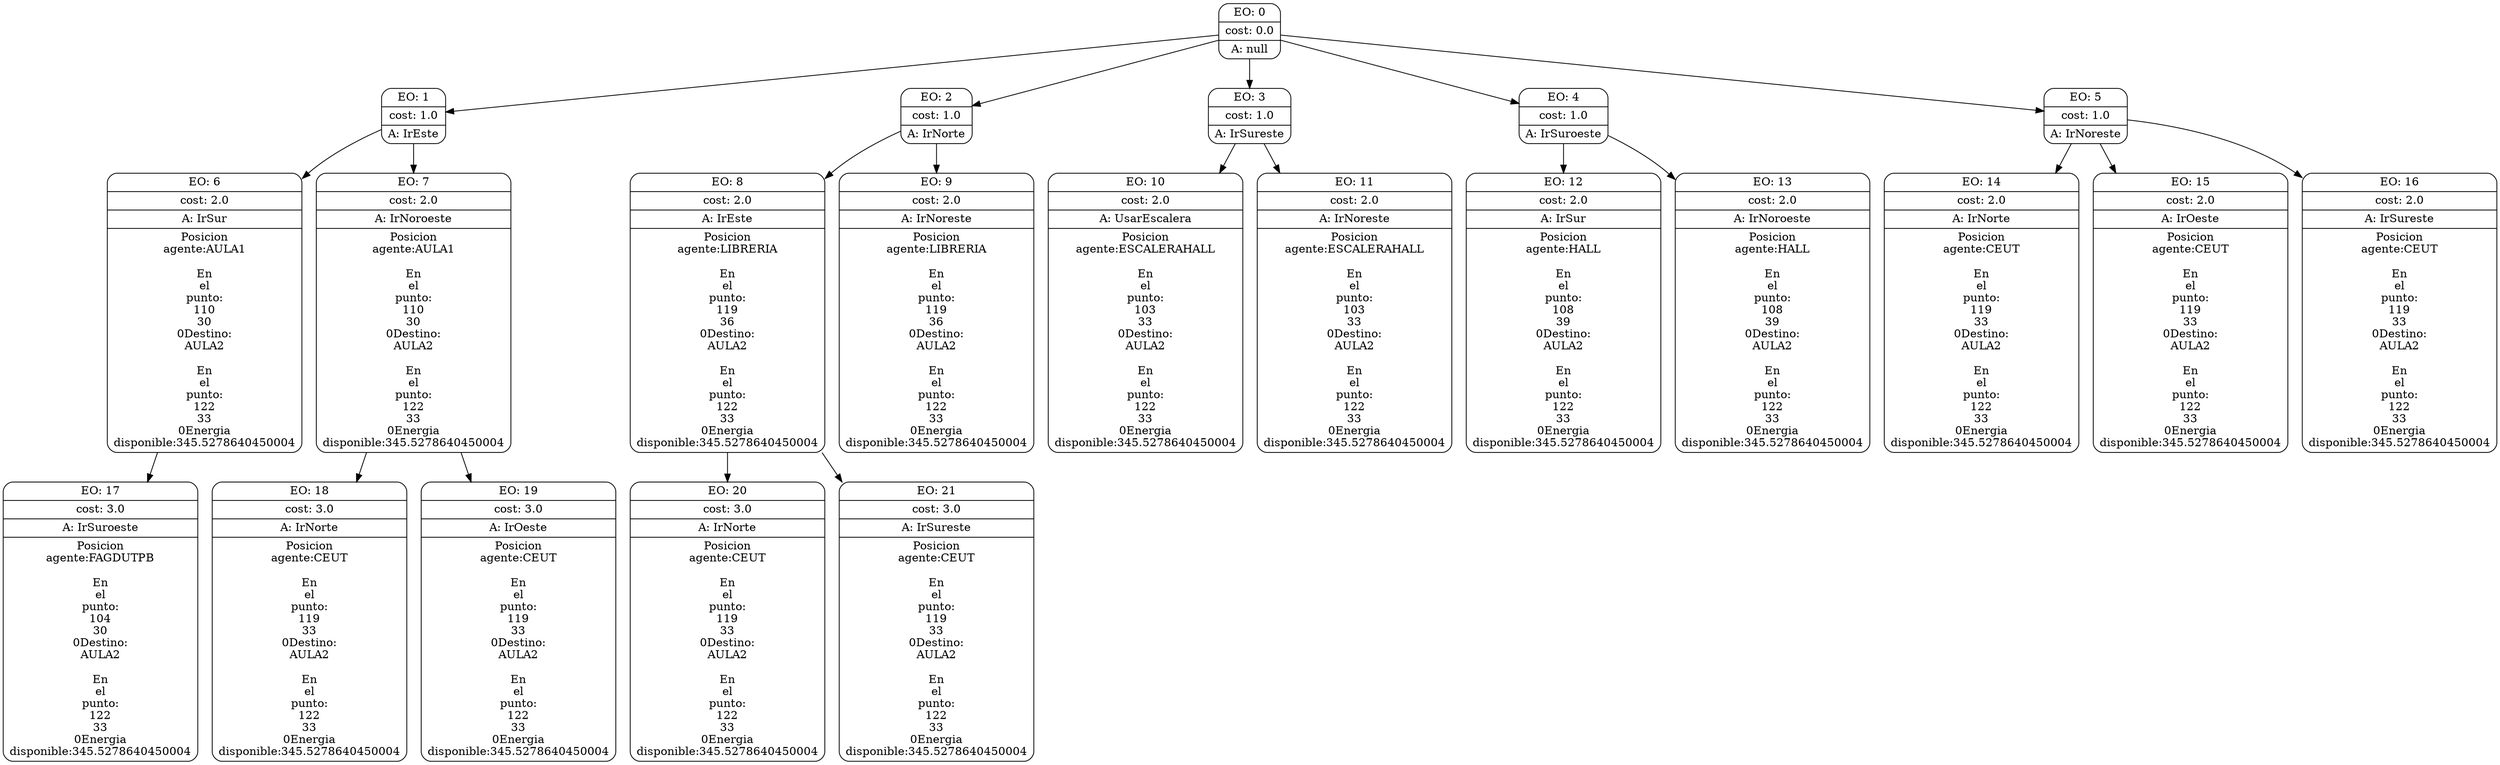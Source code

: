 digraph g {
node [shape = Mrecord];
nodo0[label="{EO: 0|cost: 0.0|A: null}"]
nodo1[label="{EO: 1|cost: 1.0|A: IrEste}"]
nodo6[label="{EO: 6|cost: 2.0|A: IrSur|Posicion\nagente:AULA1\n\nEn\nel\npunto:\n110\n30\n0
Destino:\nAULA2\n\nEn\nel\npunto:\n122\n33\n0
Energia\ndisponible:345.5278640450004
}"]
nodo17[label="{EO: 17|cost: 3.0|A: IrSuroeste|Posicion\nagente:FAGDUTPB\n\nEn\nel\npunto:\n104\n30\n0
Destino:\nAULA2\n\nEn\nel\npunto:\n122\n33\n0
Energia\ndisponible:345.5278640450004
}"]

nodo6 -> nodo17;

nodo1 -> nodo6;
nodo7[label="{EO: 7|cost: 2.0|A: IrNoroeste|Posicion\nagente:AULA1\n\nEn\nel\npunto:\n110\n30\n0
Destino:\nAULA2\n\nEn\nel\npunto:\n122\n33\n0
Energia\ndisponible:345.5278640450004
}"]
nodo18[label="{EO: 18|cost: 3.0|A: IrNorte|Posicion\nagente:CEUT\n\nEn\nel\npunto:\n119\n33\n0
Destino:\nAULA2\n\nEn\nel\npunto:\n122\n33\n0
Energia\ndisponible:345.5278640450004
}"]

nodo7 -> nodo18;
nodo19[label="{EO: 19|cost: 3.0|A: IrOeste|Posicion\nagente:CEUT\n\nEn\nel\npunto:\n119\n33\n0
Destino:\nAULA2\n\nEn\nel\npunto:\n122\n33\n0
Energia\ndisponible:345.5278640450004
}"]

nodo7 -> nodo19;

nodo1 -> nodo7;

nodo0 -> nodo1;
nodo2[label="{EO: 2|cost: 1.0|A: IrNorte}"]
nodo8[label="{EO: 8|cost: 2.0|A: IrEste|Posicion\nagente:LIBRERIA\n\nEn\nel\npunto:\n119\n36\n0
Destino:\nAULA2\n\nEn\nel\npunto:\n122\n33\n0
Energia\ndisponible:345.5278640450004
}"]
nodo20[label="{EO: 20|cost: 3.0|A: IrNorte|Posicion\nagente:CEUT\n\nEn\nel\npunto:\n119\n33\n0
Destino:\nAULA2\n\nEn\nel\npunto:\n122\n33\n0
Energia\ndisponible:345.5278640450004
}"]

nodo8 -> nodo20;
nodo21[label="{EO: 21|cost: 3.0|A: IrSureste|Posicion\nagente:CEUT\n\nEn\nel\npunto:\n119\n33\n0
Destino:\nAULA2\n\nEn\nel\npunto:\n122\n33\n0
Energia\ndisponible:345.5278640450004
}"]

nodo8 -> nodo21;

nodo2 -> nodo8;
nodo9[label="{EO: 9|cost: 2.0|A: IrNoreste|Posicion\nagente:LIBRERIA\n\nEn\nel\npunto:\n119\n36\n0
Destino:\nAULA2\n\nEn\nel\npunto:\n122\n33\n0
Energia\ndisponible:345.5278640450004
}"]

nodo2 -> nodo9;

nodo0 -> nodo2;
nodo3[label="{EO: 3|cost: 1.0|A: IrSureste}"]
nodo10[label="{EO: 10|cost: 2.0|A: UsarEscalera|Posicion\nagente:ESCALERAHALL\n\nEn\nel\npunto:\n103\n33\n0
Destino:\nAULA2\n\nEn\nel\npunto:\n122\n33\n0
Energia\ndisponible:345.5278640450004
}"]

nodo3 -> nodo10;
nodo11[label="{EO: 11|cost: 2.0|A: IrNoreste|Posicion\nagente:ESCALERAHALL\n\nEn\nel\npunto:\n103\n33\n0
Destino:\nAULA2\n\nEn\nel\npunto:\n122\n33\n0
Energia\ndisponible:345.5278640450004
}"]

nodo3 -> nodo11;

nodo0 -> nodo3;
nodo4[label="{EO: 4|cost: 1.0|A: IrSuroeste}"]
nodo12[label="{EO: 12|cost: 2.0|A: IrSur|Posicion\nagente:HALL\n\nEn\nel\npunto:\n108\n39\n0
Destino:\nAULA2\n\nEn\nel\npunto:\n122\n33\n0
Energia\ndisponible:345.5278640450004
}"]

nodo4 -> nodo12;
nodo13[label="{EO: 13|cost: 2.0|A: IrNoroeste|Posicion\nagente:HALL\n\nEn\nel\npunto:\n108\n39\n0
Destino:\nAULA2\n\nEn\nel\npunto:\n122\n33\n0
Energia\ndisponible:345.5278640450004
}"]

nodo4 -> nodo13;

nodo0 -> nodo4;
nodo5[label="{EO: 5|cost: 1.0|A: IrNoreste}"]
nodo14[label="{EO: 14|cost: 2.0|A: IrNorte|Posicion\nagente:CEUT\n\nEn\nel\npunto:\n119\n33\n0
Destino:\nAULA2\n\nEn\nel\npunto:\n122\n33\n0
Energia\ndisponible:345.5278640450004
}"]

nodo5 -> nodo14;
nodo15[label="{EO: 15|cost: 2.0|A: IrOeste|Posicion\nagente:CEUT\n\nEn\nel\npunto:\n119\n33\n0
Destino:\nAULA2\n\nEn\nel\npunto:\n122\n33\n0
Energia\ndisponible:345.5278640450004
}"]

nodo5 -> nodo15;
nodo16[label="{EO: 16|cost: 2.0|A: IrSureste|Posicion\nagente:CEUT\n\nEn\nel\npunto:\n119\n33\n0
Destino:\nAULA2\n\nEn\nel\npunto:\n122\n33\n0
Energia\ndisponible:345.5278640450004
}"]

nodo5 -> nodo16;

nodo0 -> nodo5;


}
